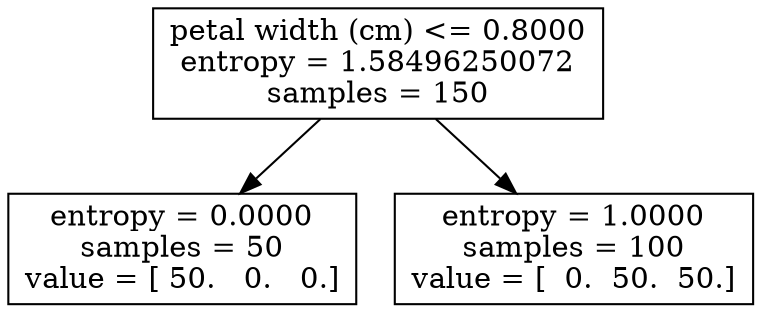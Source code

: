 digraph Tree {
0 [label="petal width (cm) <= 0.8000\nentropy = 1.58496250072\nsamples = 150", shape="box"] ;
1 [label="entropy = 0.0000\nsamples = 50\nvalue = [ 50.   0.   0.]", shape="box"] ;
0 -> 1 ;
2 [label="entropy = 1.0000\nsamples = 100\nvalue = [  0.  50.  50.]", shape="box"] ;
0 -> 2 ;
}